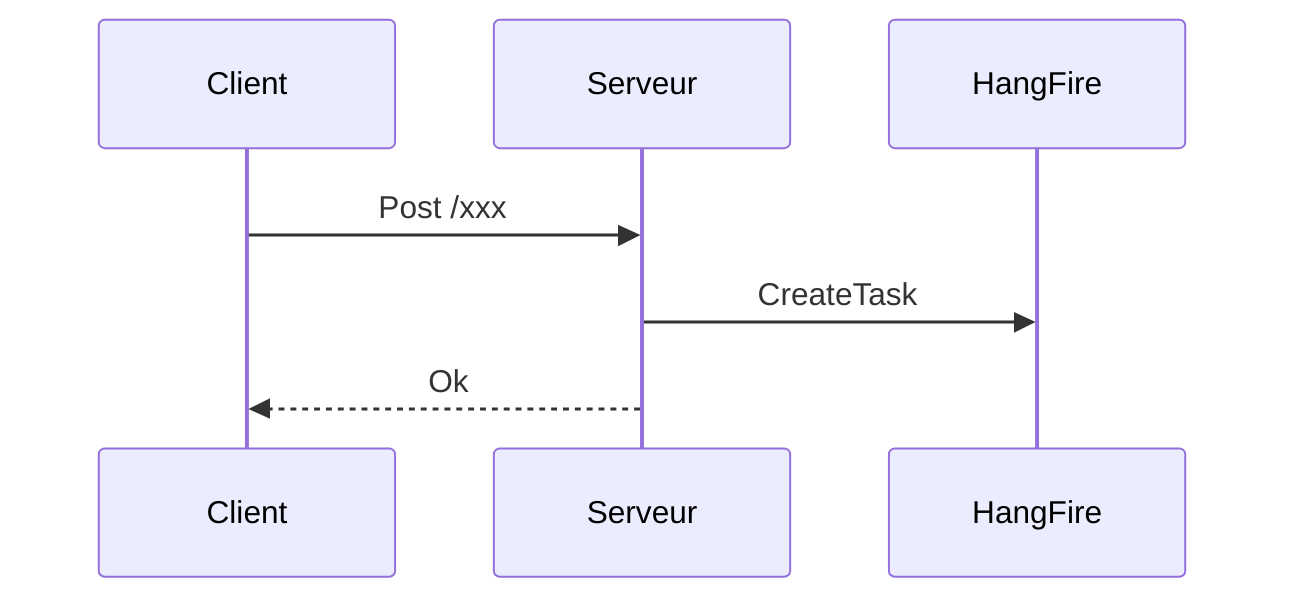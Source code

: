 sequenceDiagram
 Client ->> Serveur: Post /xxx
 Serveur->> HangFire:CreateTask
 Serveur -->> Client: Ok